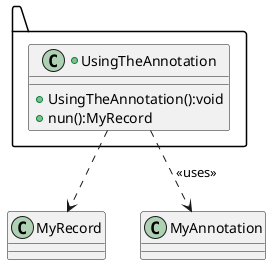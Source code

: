 @startuml
package .. {
	+class UsingTheAnnotation{
	+UsingTheAnnotation():void
	+nun():MyRecord
	}

}
UsingTheAnnotation..>MyRecord
UsingTheAnnotation..>MyAnnotation : << uses >>
@enduml